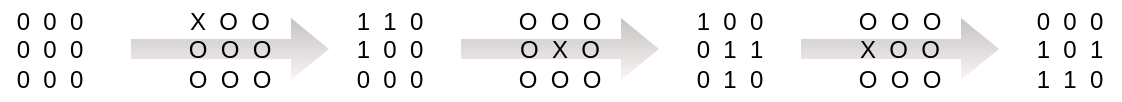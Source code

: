 <mxfile version="24.1.0" type="device">
  <diagram name="Page-1" id="0qjQd0bIqAvKOakUr5sT">
    <mxGraphModel dx="1434" dy="907" grid="1" gridSize="10" guides="1" tooltips="1" connect="1" arrows="1" fold="1" page="1" pageScale="1" pageWidth="850" pageHeight="1100" math="0" shadow="0">
      <root>
        <mxCell id="0" />
        <mxCell id="1" parent="0" />
        <mxCell id="B33dUFEOLYse5lPXIUkT-1" value="0&amp;nbsp; 0&amp;nbsp; 0&lt;div&gt;0&amp;nbsp; 0&amp;nbsp; 0&lt;/div&gt;&lt;div&gt;0&amp;nbsp; 0&amp;nbsp; 0&lt;/div&gt;" style="text;strokeColor=none;align=center;fillColor=none;html=1;verticalAlign=middle;whiteSpace=wrap;rounded=0;shadow=0;" vertex="1" parent="1">
          <mxGeometry x="110" y="380" width="50" height="50" as="geometry" />
        </mxCell>
        <mxCell id="B33dUFEOLYse5lPXIUkT-2" value="" style="shape=flexArrow;endArrow=classic;html=1;rounded=0;strokeColor=none;fillColor=#c6c3c3;gradientColor=#faf4f4;shadow=0;" edge="1" parent="1">
          <mxGeometry width="50" height="50" relative="1" as="geometry">
            <mxPoint x="175" y="404.5" as="sourcePoint" />
            <mxPoint x="275" y="404.5" as="targetPoint" />
          </mxGeometry>
        </mxCell>
        <mxCell id="B33dUFEOLYse5lPXIUkT-4" value="X&amp;nbsp; O&amp;nbsp; O&lt;br&gt;&lt;div&gt;&lt;span style=&quot;background-color: initial;&quot;&gt;O&lt;/span&gt;&amp;nbsp; O&amp;nbsp;&amp;nbsp;&lt;span style=&quot;background-color: initial;&quot;&gt;O&lt;/span&gt;&lt;/div&gt;&lt;div&gt;&lt;span style=&quot;background-color: initial;&quot;&gt;O&lt;/span&gt;&amp;nbsp; O&amp;nbsp;&amp;nbsp;&lt;span style=&quot;background-color: initial;&quot;&gt;O&lt;/span&gt;&lt;/div&gt;" style="text;strokeColor=none;align=center;fillColor=none;html=1;verticalAlign=middle;whiteSpace=wrap;rounded=0;shadow=0;" vertex="1" parent="1">
          <mxGeometry x="200" y="380" width="50" height="50" as="geometry" />
        </mxCell>
        <mxCell id="B33dUFEOLYse5lPXIUkT-6" value="1&amp;nbsp; 1&amp;nbsp; 0&lt;div&gt;1&amp;nbsp; 0&amp;nbsp; 0&lt;/div&gt;&lt;div&gt;0&amp;nbsp; 0&amp;nbsp; 0&lt;/div&gt;" style="text;strokeColor=none;align=center;fillColor=none;html=1;verticalAlign=middle;whiteSpace=wrap;rounded=0;shadow=0;" vertex="1" parent="1">
          <mxGeometry x="280" y="380" width="50" height="50" as="geometry" />
        </mxCell>
        <mxCell id="B33dUFEOLYse5lPXIUkT-9" value="" style="shape=flexArrow;endArrow=classic;html=1;rounded=0;strokeColor=none;fillColor=#c6c3c3;gradientColor=#faf4f4;" edge="1" parent="1">
          <mxGeometry width="50" height="50" relative="1" as="geometry">
            <mxPoint x="340" y="404.5" as="sourcePoint" />
            <mxPoint x="440" y="404.5" as="targetPoint" />
          </mxGeometry>
        </mxCell>
        <mxCell id="B33dUFEOLYse5lPXIUkT-10" value="O&amp;nbsp; O&amp;nbsp; O&lt;br&gt;&lt;div&gt;&lt;span style=&quot;background-color: initial;&quot;&gt;O&lt;/span&gt;&amp;nbsp; X&amp;nbsp;&amp;nbsp;&lt;span style=&quot;background-color: initial;&quot;&gt;O&lt;/span&gt;&lt;/div&gt;&lt;div&gt;&lt;span style=&quot;background-color: initial;&quot;&gt;O&lt;/span&gt;&amp;nbsp; O&amp;nbsp;&amp;nbsp;&lt;span style=&quot;background-color: initial;&quot;&gt;O&lt;/span&gt;&lt;/div&gt;" style="text;strokeColor=none;align=center;fillColor=none;html=1;verticalAlign=middle;whiteSpace=wrap;rounded=0;" vertex="1" parent="1">
          <mxGeometry x="365" y="380" width="50" height="50" as="geometry" />
        </mxCell>
        <mxCell id="B33dUFEOLYse5lPXIUkT-11" value="1&amp;nbsp; 0&amp;nbsp; 0&lt;div&gt;0&amp;nbsp; 1&amp;nbsp; 1&lt;/div&gt;&lt;div&gt;0&amp;nbsp; 1&amp;nbsp; 0&lt;/div&gt;" style="text;strokeColor=none;align=center;fillColor=none;html=1;verticalAlign=middle;whiteSpace=wrap;rounded=0;" vertex="1" parent="1">
          <mxGeometry x="450" y="380" width="50" height="50" as="geometry" />
        </mxCell>
        <mxCell id="B33dUFEOLYse5lPXIUkT-12" value="" style="shape=flexArrow;endArrow=classic;html=1;rounded=0;strokeColor=none;fillColor=#c6c3c3;gradientColor=#faf4f4;" edge="1" parent="1">
          <mxGeometry width="50" height="50" relative="1" as="geometry">
            <mxPoint x="510" y="404.5" as="sourcePoint" />
            <mxPoint x="610" y="404.5" as="targetPoint" />
          </mxGeometry>
        </mxCell>
        <mxCell id="B33dUFEOLYse5lPXIUkT-13" value="O&amp;nbsp; O&amp;nbsp; O&lt;br&gt;&lt;div&gt;&lt;span style=&quot;background-color: initial;&quot;&gt;X&lt;/span&gt;&amp;nbsp; O&amp;nbsp;&amp;nbsp;&lt;span style=&quot;background-color: initial;&quot;&gt;O&lt;/span&gt;&lt;/div&gt;&lt;div&gt;&lt;span style=&quot;background-color: initial;&quot;&gt;O&lt;/span&gt;&amp;nbsp; O&amp;nbsp;&amp;nbsp;&lt;span style=&quot;background-color: initial;&quot;&gt;O&lt;/span&gt;&lt;/div&gt;" style="text;strokeColor=none;align=center;fillColor=none;html=1;verticalAlign=middle;whiteSpace=wrap;rounded=0;" vertex="1" parent="1">
          <mxGeometry x="535" y="380" width="50" height="50" as="geometry" />
        </mxCell>
        <mxCell id="B33dUFEOLYse5lPXIUkT-14" value="0&amp;nbsp; 0&amp;nbsp; 0&lt;div&gt;1&amp;nbsp; 0&amp;nbsp; 1&lt;/div&gt;&lt;div&gt;1&amp;nbsp; 1&amp;nbsp; 0&lt;/div&gt;" style="text;strokeColor=none;align=center;fillColor=none;html=1;verticalAlign=middle;whiteSpace=wrap;rounded=0;" vertex="1" parent="1">
          <mxGeometry x="620" y="380" width="50" height="50" as="geometry" />
        </mxCell>
      </root>
    </mxGraphModel>
  </diagram>
</mxfile>
